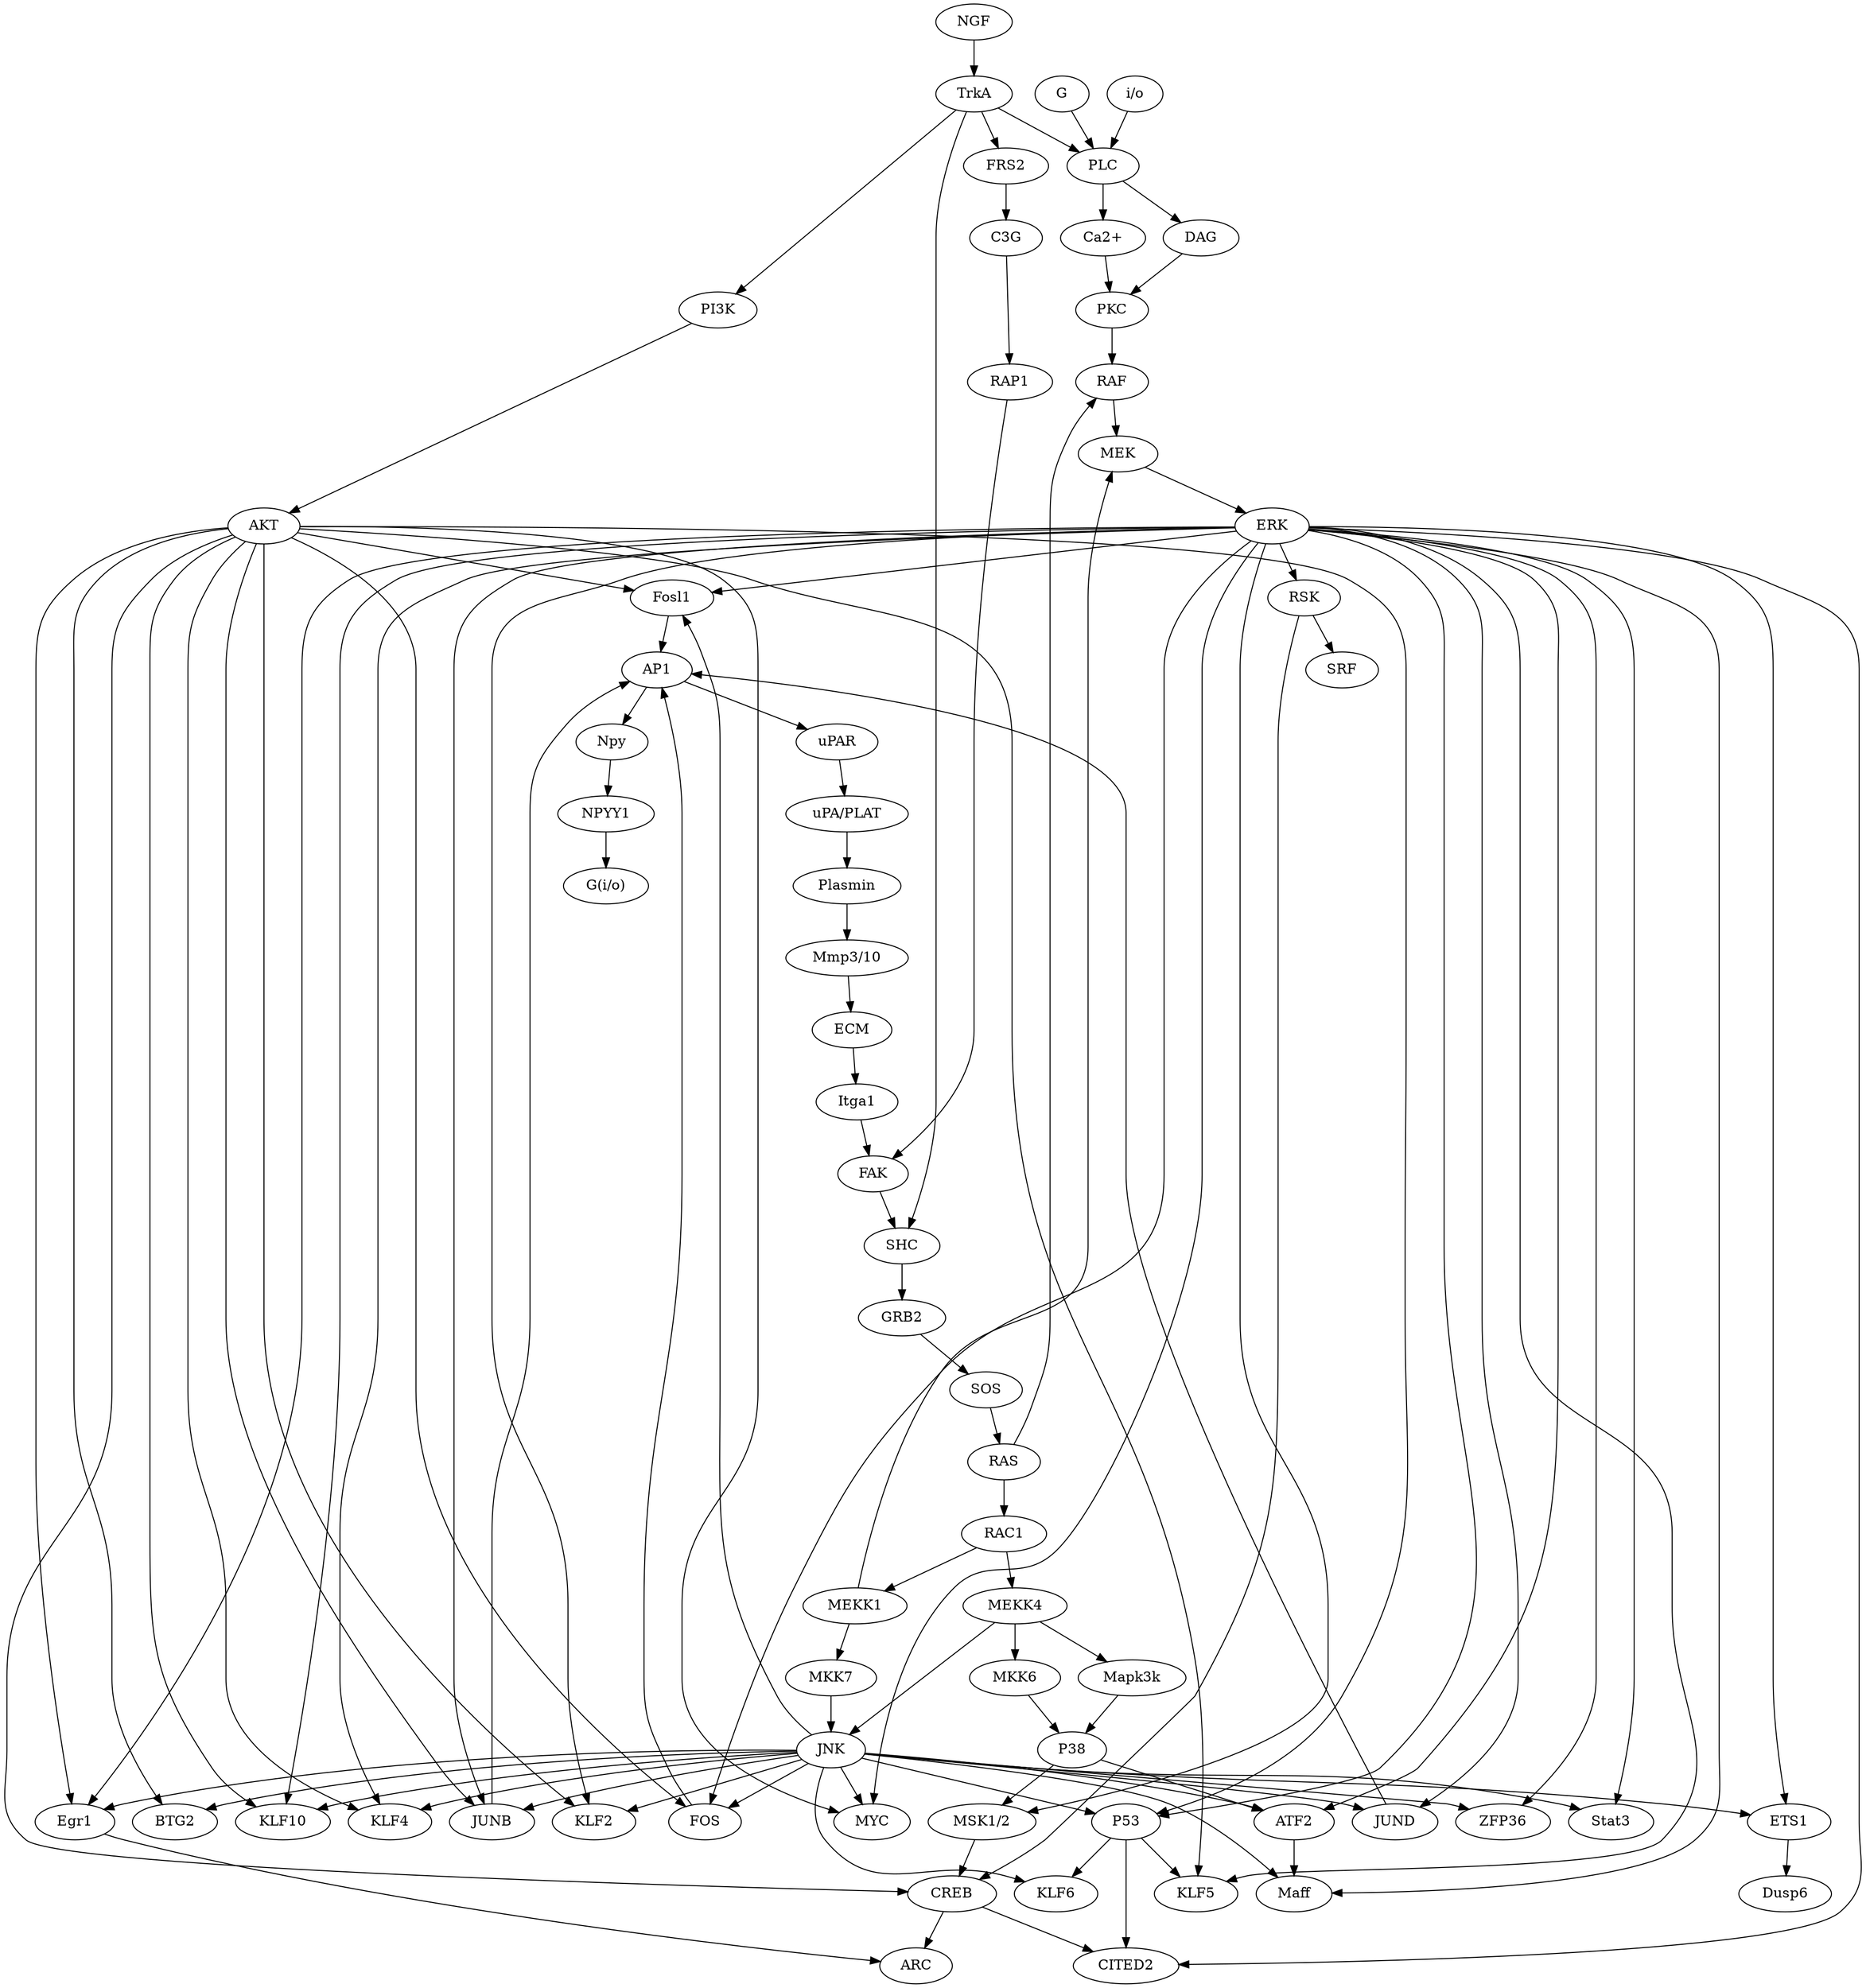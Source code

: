 strict digraph  {
" PLC " [equation="  ( TrkA )  || ( G ( i/o )  ) "];
" Mmp3/10 " [equation="  ( Plasmin ) "];
" ETS1 " [equation="  ( JNK )  || ( ERK ) "];
" FRS2 " [equation="  ( TrkA ) "];
" MKK7 " [equation="  ( MEKK1 ) "];
" ARC " [equation="  ( CREB )  || ( Egr1 ) "];
" ERK " [equation="  ( MEK ) "];
" Dusp6 " [equation="  ( ETS1 ) "];
" JNK " [equation="  ( MKK7 )  || ( MEKK4 ) "];
" MKK6 " [equation="  ( MEKK4 ) "];
" Itga1 " [equation="  ( ECM ) "];
" AP1 " [equation="  ( Fosl1 )  || ( JUNB )  || ( FOS )  || ( JUND ) "];
" DAG " [equation="  ( PLC ) "];
" MYC " [equation="  ( AKT )  || ( JNK )  || ( ERK ) "];
" ATF2 " [equation="  ( P38 )  || ( JNK )  || ( ERK ) "];
" PI3K " [equation="  ( TrkA ) "];
" C3G " [equation="  ( FRS2 ) "];
" Npy " [equation="  ( AP1 ) "];
" SRF " [equation="  ( RSK ) "];
" CITED2 " [equation="  ( P53 )  || ( CREB )  || ( ERK ) "];
" PKC " [equation="  ( Ca2+ )  || ( DAG ) "];
" Fosl1 " [equation="  ( JNK )  || ( AKT )  || ( ERK ) "];
" RAP1 " [equation="  ( C3G ) "];
" G(i/o) " [equation="  ( NPYY1 ) "];
" MEK " [equation="  ( MEKK1 )  || ( RAF ) "];
" MEKK4 " [equation="  ( RAC1 ) "];
" RAS " [equation="  ( SOS ) "];
" ECM " [equation="  ( Mmp3/10 ) "];
" P38 " [equation="  ( Mapk3k )  || ( MKK6 ) "];
" JUND " [equation="  ( JNK )  || ( ERK ) "];
" uPAR " [equation="  ( AP1 ) "];
" Mapk3k " [equation="  ( MEKK4 ) "];
" FOS " [equation="  ( JNK )  || ( AKT )  || ( ERK ) "];
" KLF4 " [equation="  ( JNK )  || ( AKT )  || ( ERK ) "];
" RAC1 " [equation="  ( RAS ) "];
" uPA/PLAT " [equation="  ( uPAR ) "];
" JUNB " [equation="  ( JNK )  || ( AKT )  || ( ERK ) "];
" Ca2+ " [equation="  ( PLC ) "];
" KLF10 " [equation="  ( AKT )  || ( JNK )  || ( ERK ) "];
" MEKK1 " [equation="  ( RAC1 ) "];
" SOS " [equation="  ( GRB2 ) "];
" RSK " [equation="  ( ERK ) "];
" Stat3 " [equation="  ( JNK )  || ( ERK ) "];
" SHC " [equation="  ( TrkA )  || ( FAK ) "];
" KLF5 " [equation="  ( AKT )  || ( ERK )  || ( P53 ) "];
" GRB2 " [equation="  ( SHC ) "];
" Egr1 " [equation="  ( AKT )  || ( JNK )  || ( ERK ) "];
" CREB " [equation="  ( AKT )  || ( MSK1/2 )  || ( RSK ) "];
" MSK1/2 " [equation="  ( P38 )  || ( ERK ) "];
" Plasmin " [equation="  ( uPA/PLAT ) "];
" BTG2 " [equation="  ( JNK )  || ( AKT ) "];
" NPYY1 " [equation="  ( Npy ) "];
" KLF6 " [equation="  ( JNK )  || ( P53 ) "];
" AKT " [equation="  ( PI3K ) "];
" FAK " [equation="  ( Itga1 )  || ( RAP1 ) "];
" Maff " [equation="  ( ATF2 )  || ( JNK )  || ( ERK ) "];
" RAF " [equation="  ( PKC )  || ( RAS ) "];
" KLF2 " [equation="  ( AKT )  || ( JNK )  || ( ERK ) "];
" P53 " [equation="  ( AKT )  || ( JNK )  || ( ERK ) "];
" ZFP36 " [equation="  ( JNK )  || ( ERK ) "];
" TrkA " [equation="  ( NGF ) "];
" G ";
" i/o ";
" NGF ";
" PLC " -> " DAG ";
" PLC " -> " Ca2+ ";
" Mmp3/10 " -> " ECM ";
" ETS1 " -> " Dusp6 ";
" FRS2 " -> " C3G ";
" MKK7 " -> " JNK ";
" ERK " -> " ETS1 ";
" ERK " -> " MYC ";
" ERK " -> " ATF2 ";
" ERK " -> " CITED2 ";
" ERK " -> " Fosl1 ";
" ERK " -> " JUND ";
" ERK " -> " FOS ";
" ERK " -> " KLF4 ";
" ERK " -> " JUNB ";
" ERK " -> " KLF10 ";
" ERK " -> " RSK ";
" ERK " -> " Stat3 ";
" ERK " -> " KLF5 ";
" ERK " -> " Egr1 ";
" ERK " -> " MSK1/2 ";
" ERK " -> " Maff ";
" ERK " -> " KLF2 ";
" ERK " -> " P53 ";
" ERK " -> " ZFP36 ";
" JNK " -> " ETS1 ";
" JNK " -> " MYC ";
" JNK " -> " ATF2 ";
" JNK " -> " Fosl1 ";
" JNK " -> " JUND ";
" JNK " -> " FOS ";
" JNK " -> " KLF4 ";
" JNK " -> " JUNB ";
" JNK " -> " KLF10 ";
" JNK " -> " Stat3 ";
" JNK " -> " Egr1 ";
" JNK " -> " BTG2 ";
" JNK " -> " KLF6 ";
" JNK " -> " Maff ";
" JNK " -> " KLF2 ";
" JNK " -> " P53 ";
" JNK " -> " ZFP36 ";
" MKK6 " -> " P38 ";
" Itga1 " -> " FAK ";
" AP1 " -> " Npy ";
" AP1 " -> " uPAR ";
" DAG " -> " PKC ";
" ATF2 " -> " Maff ";
" PI3K " -> " AKT ";
" C3G " -> " RAP1 ";
" Npy " -> " NPYY1 ";
" PKC " -> " RAF ";
" Fosl1 " -> " AP1 ";
" RAP1 " -> " FAK ";
" MEK " -> " ERK ";
" MEKK4 " -> " JNK ";
" MEKK4 " -> " MKK6 ";
" MEKK4 " -> " Mapk3k ";
" RAS " -> " RAC1 ";
" RAS " -> " RAF ";
" ECM " -> " Itga1 ";
" P38 " -> " ATF2 ";
" P38 " -> " MSK1/2 ";
" JUND " -> " AP1 ";
" uPAR " -> " uPA/PLAT ";
" Mapk3k " -> " P38 ";
" FOS " -> " AP1 ";
" RAC1 " -> " MEKK4 ";
" RAC1 " -> " MEKK1 ";
" uPA/PLAT " -> " Plasmin ";
" JUNB " -> " AP1 ";
" Ca2+ " -> " PKC ";
" MEKK1 " -> " MKK7 ";
" MEKK1 " -> " MEK ";
" SOS " -> " RAS ";
" RSK " -> " SRF ";
" RSK " -> " CREB ";
" SHC " -> " GRB2 ";
" GRB2 " -> " SOS ";
" Egr1 " -> " ARC ";
" CREB " -> " ARC ";
" CREB " -> " CITED2 ";
" MSK1/2 " -> " CREB ";
" Plasmin " -> " Mmp3/10 ";
" NPYY1 " -> " G(i/o) ";
" AKT " -> " MYC ";
" AKT " -> " Fosl1 ";
" AKT " -> " FOS ";
" AKT " -> " KLF4 ";
" AKT " -> " JUNB ";
" AKT " -> " KLF10 ";
" AKT " -> " KLF5 ";
" AKT " -> " Egr1 ";
" AKT " -> " CREB ";
" AKT " -> " BTG2 ";
" AKT " -> " KLF2 ";
" AKT " -> " P53 ";
" FAK " -> " SHC ";
" RAF " -> " MEK ";
" P53 " -> " CITED2 ";
" P53 " -> " KLF5 ";
" P53 " -> " KLF6 ";
" TrkA " -> " PLC ";
" TrkA " -> " FRS2 ";
" TrkA " -> " PI3K ";
" TrkA " -> " SHC ";
" G " -> " PLC ";
" i/o " -> " PLC ";
" NGF " -> " TrkA ";
}
